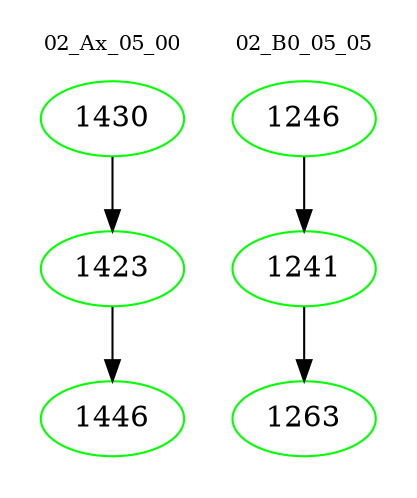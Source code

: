 digraph{
subgraph cluster_0 {
color = white
label = "02_Ax_05_00";
fontsize=10;
T0_1430 [label="1430", color="green"]
T0_1430 -> T0_1423 [color="black"]
T0_1423 [label="1423", color="green"]
T0_1423 -> T0_1446 [color="black"]
T0_1446 [label="1446", color="green"]
}
subgraph cluster_1 {
color = white
label = "02_B0_05_05";
fontsize=10;
T1_1246 [label="1246", color="green"]
T1_1246 -> T1_1241 [color="black"]
T1_1241 [label="1241", color="green"]
T1_1241 -> T1_1263 [color="black"]
T1_1263 [label="1263", color="green"]
}
}
